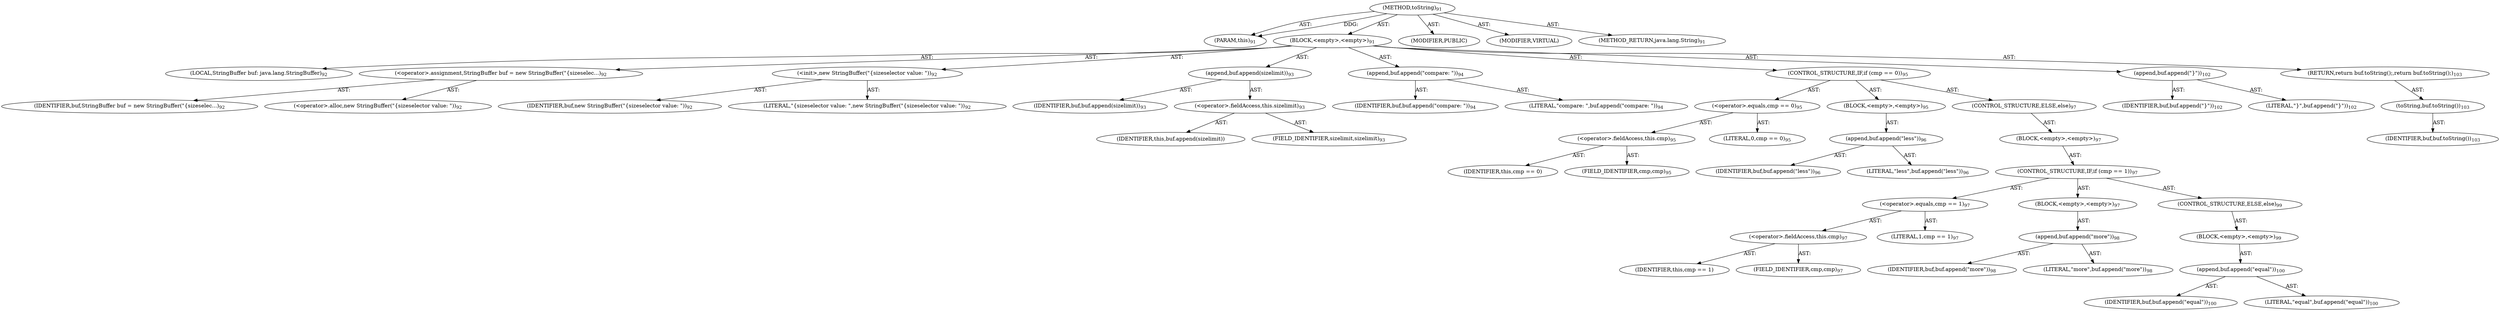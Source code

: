 digraph "toString" {  
"111669149697" [label = <(METHOD,toString)<SUB>91</SUB>> ]
"115964116998" [label = <(PARAM,this)<SUB>91</SUB>> ]
"25769803777" [label = <(BLOCK,&lt;empty&gt;,&lt;empty&gt;)<SUB>91</SUB>> ]
"94489280512" [label = <(LOCAL,StringBuffer buf: java.lang.StringBuffer)<SUB>92</SUB>> ]
"30064771082" [label = <(&lt;operator&gt;.assignment,StringBuffer buf = new StringBuffer(&quot;{sizeselec...)<SUB>92</SUB>> ]
"68719476751" [label = <(IDENTIFIER,buf,StringBuffer buf = new StringBuffer(&quot;{sizeselec...)<SUB>92</SUB>> ]
"30064771083" [label = <(&lt;operator&gt;.alloc,new StringBuffer(&quot;{sizeselector value: &quot;))<SUB>92</SUB>> ]
"30064771084" [label = <(&lt;init&gt;,new StringBuffer(&quot;{sizeselector value: &quot;))<SUB>92</SUB>> ]
"68719476752" [label = <(IDENTIFIER,buf,new StringBuffer(&quot;{sizeselector value: &quot;))<SUB>92</SUB>> ]
"90194313220" [label = <(LITERAL,&quot;{sizeselector value: &quot;,new StringBuffer(&quot;{sizeselector value: &quot;))<SUB>92</SUB>> ]
"30064771085" [label = <(append,buf.append(sizelimit))<SUB>93</SUB>> ]
"68719476753" [label = <(IDENTIFIER,buf,buf.append(sizelimit))<SUB>93</SUB>> ]
"30064771086" [label = <(&lt;operator&gt;.fieldAccess,this.sizelimit)<SUB>93</SUB>> ]
"68719476754" [label = <(IDENTIFIER,this,buf.append(sizelimit))> ]
"55834574852" [label = <(FIELD_IDENTIFIER,sizelimit,sizelimit)<SUB>93</SUB>> ]
"30064771087" [label = <(append,buf.append(&quot;compare: &quot;))<SUB>94</SUB>> ]
"68719476755" [label = <(IDENTIFIER,buf,buf.append(&quot;compare: &quot;))<SUB>94</SUB>> ]
"90194313221" [label = <(LITERAL,&quot;compare: &quot;,buf.append(&quot;compare: &quot;))<SUB>94</SUB>> ]
"47244640256" [label = <(CONTROL_STRUCTURE,IF,if (cmp == 0))<SUB>95</SUB>> ]
"30064771088" [label = <(&lt;operator&gt;.equals,cmp == 0)<SUB>95</SUB>> ]
"30064771089" [label = <(&lt;operator&gt;.fieldAccess,this.cmp)<SUB>95</SUB>> ]
"68719476756" [label = <(IDENTIFIER,this,cmp == 0)> ]
"55834574853" [label = <(FIELD_IDENTIFIER,cmp,cmp)<SUB>95</SUB>> ]
"90194313222" [label = <(LITERAL,0,cmp == 0)<SUB>95</SUB>> ]
"25769803778" [label = <(BLOCK,&lt;empty&gt;,&lt;empty&gt;)<SUB>95</SUB>> ]
"30064771090" [label = <(append,buf.append(&quot;less&quot;))<SUB>96</SUB>> ]
"68719476757" [label = <(IDENTIFIER,buf,buf.append(&quot;less&quot;))<SUB>96</SUB>> ]
"90194313223" [label = <(LITERAL,&quot;less&quot;,buf.append(&quot;less&quot;))<SUB>96</SUB>> ]
"47244640257" [label = <(CONTROL_STRUCTURE,ELSE,else)<SUB>97</SUB>> ]
"25769803779" [label = <(BLOCK,&lt;empty&gt;,&lt;empty&gt;)<SUB>97</SUB>> ]
"47244640258" [label = <(CONTROL_STRUCTURE,IF,if (cmp == 1))<SUB>97</SUB>> ]
"30064771091" [label = <(&lt;operator&gt;.equals,cmp == 1)<SUB>97</SUB>> ]
"30064771092" [label = <(&lt;operator&gt;.fieldAccess,this.cmp)<SUB>97</SUB>> ]
"68719476758" [label = <(IDENTIFIER,this,cmp == 1)> ]
"55834574854" [label = <(FIELD_IDENTIFIER,cmp,cmp)<SUB>97</SUB>> ]
"90194313224" [label = <(LITERAL,1,cmp == 1)<SUB>97</SUB>> ]
"25769803780" [label = <(BLOCK,&lt;empty&gt;,&lt;empty&gt;)<SUB>97</SUB>> ]
"30064771093" [label = <(append,buf.append(&quot;more&quot;))<SUB>98</SUB>> ]
"68719476759" [label = <(IDENTIFIER,buf,buf.append(&quot;more&quot;))<SUB>98</SUB>> ]
"90194313225" [label = <(LITERAL,&quot;more&quot;,buf.append(&quot;more&quot;))<SUB>98</SUB>> ]
"47244640259" [label = <(CONTROL_STRUCTURE,ELSE,else)<SUB>99</SUB>> ]
"25769803781" [label = <(BLOCK,&lt;empty&gt;,&lt;empty&gt;)<SUB>99</SUB>> ]
"30064771094" [label = <(append,buf.append(&quot;equal&quot;))<SUB>100</SUB>> ]
"68719476760" [label = <(IDENTIFIER,buf,buf.append(&quot;equal&quot;))<SUB>100</SUB>> ]
"90194313226" [label = <(LITERAL,&quot;equal&quot;,buf.append(&quot;equal&quot;))<SUB>100</SUB>> ]
"30064771095" [label = <(append,buf.append(&quot;}&quot;))<SUB>102</SUB>> ]
"68719476761" [label = <(IDENTIFIER,buf,buf.append(&quot;}&quot;))<SUB>102</SUB>> ]
"90194313227" [label = <(LITERAL,&quot;}&quot;,buf.append(&quot;}&quot;))<SUB>102</SUB>> ]
"146028888064" [label = <(RETURN,return buf.toString();,return buf.toString();)<SUB>103</SUB>> ]
"30064771096" [label = <(toString,buf.toString())<SUB>103</SUB>> ]
"68719476762" [label = <(IDENTIFIER,buf,buf.toString())<SUB>103</SUB>> ]
"133143986188" [label = <(MODIFIER,PUBLIC)> ]
"133143986189" [label = <(MODIFIER,VIRTUAL)> ]
"128849018881" [label = <(METHOD_RETURN,java.lang.String)<SUB>91</SUB>> ]
  "111669149697" -> "115964116998"  [ label = "AST: "] 
  "111669149697" -> "25769803777"  [ label = "AST: "] 
  "111669149697" -> "133143986188"  [ label = "AST: "] 
  "111669149697" -> "133143986189"  [ label = "AST: "] 
  "111669149697" -> "128849018881"  [ label = "AST: "] 
  "25769803777" -> "94489280512"  [ label = "AST: "] 
  "25769803777" -> "30064771082"  [ label = "AST: "] 
  "25769803777" -> "30064771084"  [ label = "AST: "] 
  "25769803777" -> "30064771085"  [ label = "AST: "] 
  "25769803777" -> "30064771087"  [ label = "AST: "] 
  "25769803777" -> "47244640256"  [ label = "AST: "] 
  "25769803777" -> "30064771095"  [ label = "AST: "] 
  "25769803777" -> "146028888064"  [ label = "AST: "] 
  "30064771082" -> "68719476751"  [ label = "AST: "] 
  "30064771082" -> "30064771083"  [ label = "AST: "] 
  "30064771084" -> "68719476752"  [ label = "AST: "] 
  "30064771084" -> "90194313220"  [ label = "AST: "] 
  "30064771085" -> "68719476753"  [ label = "AST: "] 
  "30064771085" -> "30064771086"  [ label = "AST: "] 
  "30064771086" -> "68719476754"  [ label = "AST: "] 
  "30064771086" -> "55834574852"  [ label = "AST: "] 
  "30064771087" -> "68719476755"  [ label = "AST: "] 
  "30064771087" -> "90194313221"  [ label = "AST: "] 
  "47244640256" -> "30064771088"  [ label = "AST: "] 
  "47244640256" -> "25769803778"  [ label = "AST: "] 
  "47244640256" -> "47244640257"  [ label = "AST: "] 
  "30064771088" -> "30064771089"  [ label = "AST: "] 
  "30064771088" -> "90194313222"  [ label = "AST: "] 
  "30064771089" -> "68719476756"  [ label = "AST: "] 
  "30064771089" -> "55834574853"  [ label = "AST: "] 
  "25769803778" -> "30064771090"  [ label = "AST: "] 
  "30064771090" -> "68719476757"  [ label = "AST: "] 
  "30064771090" -> "90194313223"  [ label = "AST: "] 
  "47244640257" -> "25769803779"  [ label = "AST: "] 
  "25769803779" -> "47244640258"  [ label = "AST: "] 
  "47244640258" -> "30064771091"  [ label = "AST: "] 
  "47244640258" -> "25769803780"  [ label = "AST: "] 
  "47244640258" -> "47244640259"  [ label = "AST: "] 
  "30064771091" -> "30064771092"  [ label = "AST: "] 
  "30064771091" -> "90194313224"  [ label = "AST: "] 
  "30064771092" -> "68719476758"  [ label = "AST: "] 
  "30064771092" -> "55834574854"  [ label = "AST: "] 
  "25769803780" -> "30064771093"  [ label = "AST: "] 
  "30064771093" -> "68719476759"  [ label = "AST: "] 
  "30064771093" -> "90194313225"  [ label = "AST: "] 
  "47244640259" -> "25769803781"  [ label = "AST: "] 
  "25769803781" -> "30064771094"  [ label = "AST: "] 
  "30064771094" -> "68719476760"  [ label = "AST: "] 
  "30064771094" -> "90194313226"  [ label = "AST: "] 
  "30064771095" -> "68719476761"  [ label = "AST: "] 
  "30064771095" -> "90194313227"  [ label = "AST: "] 
  "146028888064" -> "30064771096"  [ label = "AST: "] 
  "30064771096" -> "68719476762"  [ label = "AST: "] 
  "111669149697" -> "115964116998"  [ label = "DDG: "] 
}
